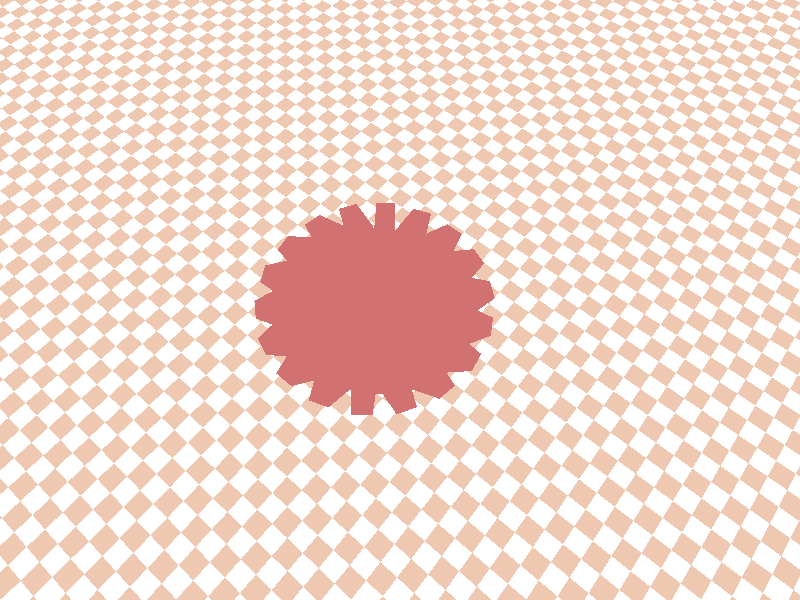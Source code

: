 
#include "colors.inc"
#include "glass.inc"
#include "golds.inc"
#include "metals.inc"
#include "stones.inc"
#include "woods.inc"

light_source {
  <-5,10,-15>  
  color White*2  
}
plane
{
    y, 0
    pigment {checker White Tan}
}


background { color White }

camera {
  // y - wysokość
  //        x,y,z
  location <-10,30,-10>
  look_at <2,0,0>     
 
}
// prism { 
//   [właściwości...] H_1, H_2, n, 
//   <Punkt_1>, <Punkt_2>, ... <Punkt_n>  
//   [ open ] [modyfikatory...] }
#declare Count=0; 
#while (Count < 18)
    prism {
        linear_spline
        0,1,5,
        <3,5>, <-3,5>, <-4,0>, <4,0>,<6,3>
        pigment { Brown }
        rotate <-90, Count*20, 0> // <x°, y°, z°>
        translate <0, 0, 0> // <x, y, z>
    }
#declare Count=Count+1; 
#end